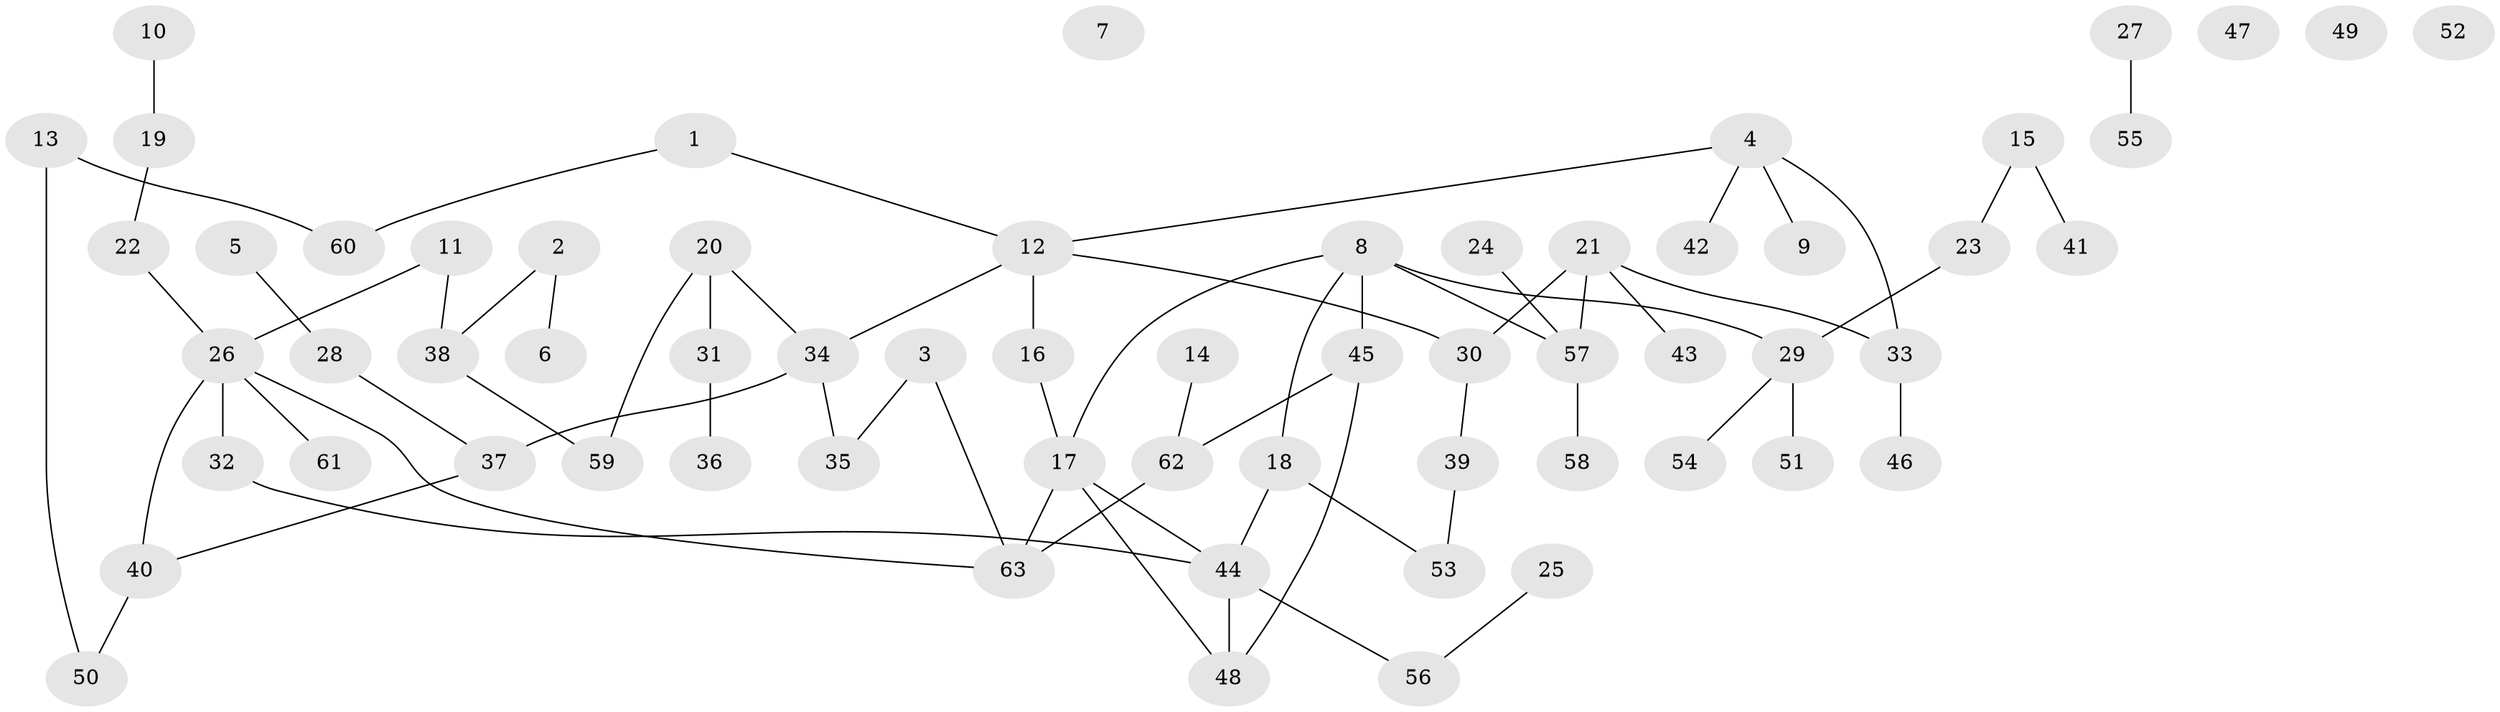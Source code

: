 // coarse degree distribution, {3: 0.325, 1: 0.25, 2: 0.25, 5: 0.125, 4: 0.05}
// Generated by graph-tools (version 1.1) at 2025/48/03/04/25 22:48:32]
// undirected, 63 vertices, 69 edges
graph export_dot {
  node [color=gray90,style=filled];
  1;
  2;
  3;
  4;
  5;
  6;
  7;
  8;
  9;
  10;
  11;
  12;
  13;
  14;
  15;
  16;
  17;
  18;
  19;
  20;
  21;
  22;
  23;
  24;
  25;
  26;
  27;
  28;
  29;
  30;
  31;
  32;
  33;
  34;
  35;
  36;
  37;
  38;
  39;
  40;
  41;
  42;
  43;
  44;
  45;
  46;
  47;
  48;
  49;
  50;
  51;
  52;
  53;
  54;
  55;
  56;
  57;
  58;
  59;
  60;
  61;
  62;
  63;
  1 -- 12;
  1 -- 60;
  2 -- 6;
  2 -- 38;
  3 -- 35;
  3 -- 63;
  4 -- 9;
  4 -- 12;
  4 -- 33;
  4 -- 42;
  5 -- 28;
  8 -- 17;
  8 -- 18;
  8 -- 29;
  8 -- 45;
  8 -- 57;
  10 -- 19;
  11 -- 26;
  11 -- 38;
  12 -- 16;
  12 -- 30;
  12 -- 34;
  13 -- 50;
  13 -- 60;
  14 -- 62;
  15 -- 23;
  15 -- 41;
  16 -- 17;
  17 -- 44;
  17 -- 48;
  17 -- 63;
  18 -- 44;
  18 -- 53;
  19 -- 22;
  20 -- 31;
  20 -- 34;
  20 -- 59;
  21 -- 30;
  21 -- 33;
  21 -- 43;
  21 -- 57;
  22 -- 26;
  23 -- 29;
  24 -- 57;
  25 -- 56;
  26 -- 32;
  26 -- 40;
  26 -- 61;
  26 -- 63;
  27 -- 55;
  28 -- 37;
  29 -- 51;
  29 -- 54;
  30 -- 39;
  31 -- 36;
  32 -- 44;
  33 -- 46;
  34 -- 35;
  34 -- 37;
  37 -- 40;
  38 -- 59;
  39 -- 53;
  40 -- 50;
  44 -- 48;
  44 -- 56;
  45 -- 48;
  45 -- 62;
  57 -- 58;
  62 -- 63;
}
